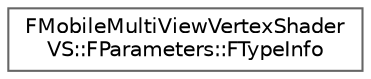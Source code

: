 digraph "Graphical Class Hierarchy"
{
 // INTERACTIVE_SVG=YES
 // LATEX_PDF_SIZE
  bgcolor="transparent";
  edge [fontname=Helvetica,fontsize=10,labelfontname=Helvetica,labelfontsize=10];
  node [fontname=Helvetica,fontsize=10,shape=box,height=0.2,width=0.4];
  rankdir="LR";
  Node0 [id="Node000000",label="FMobileMultiViewVertexShader\lVS::FParameters::FTypeInfo",height=0.2,width=0.4,color="grey40", fillcolor="white", style="filled",URL="$d0/df5/structFMobileMultiViewVertexShaderVS_1_1FParameters_1_1FTypeInfo.html",tooltip=" "];
}

